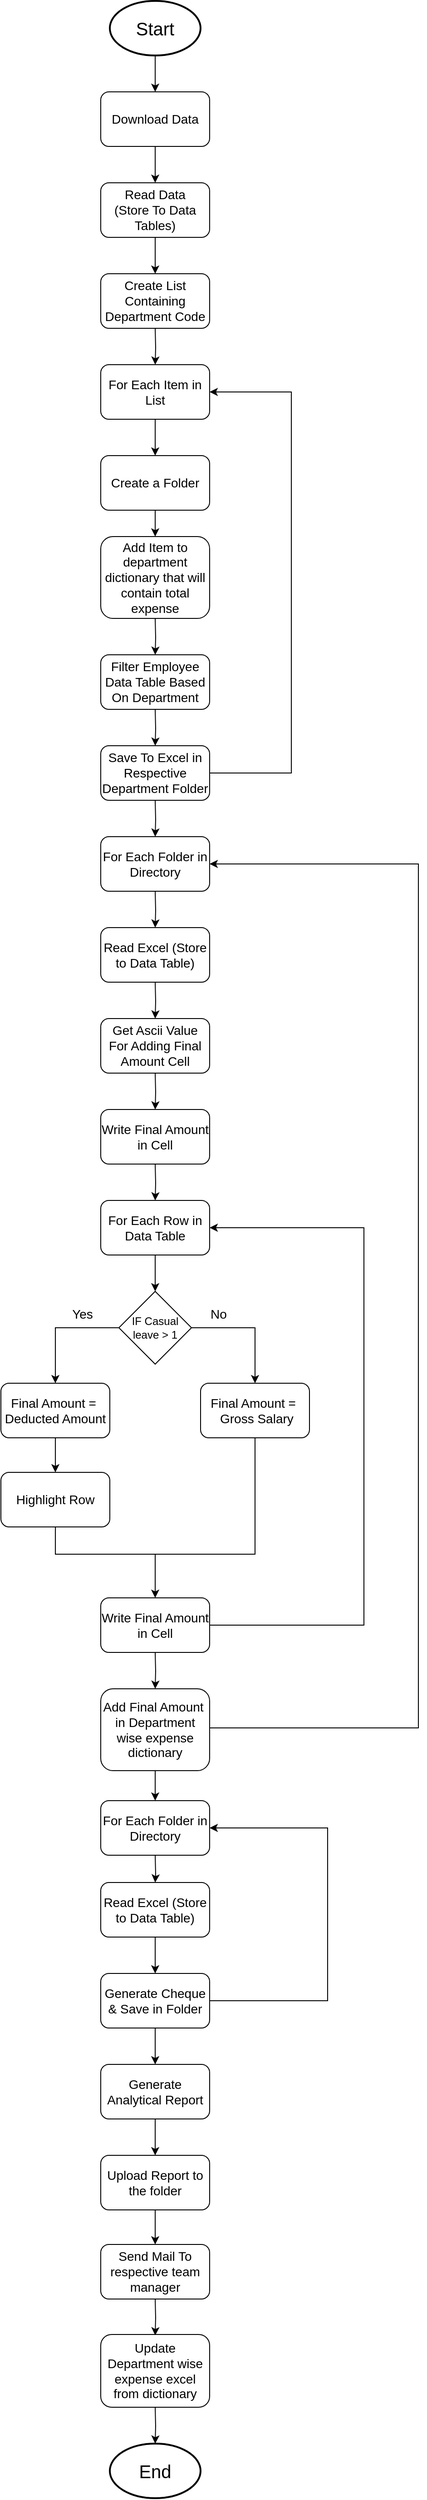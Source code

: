 <mxfile version="21.1.4" type="device">
  <diagram name="Page-1" id="PilkUqu7PoXiaFArsD04">
    <mxGraphModel dx="1434" dy="796" grid="1" gridSize="10" guides="1" tooltips="1" connect="1" arrows="1" fold="1" page="1" pageScale="1" pageWidth="2339" pageHeight="3300" math="0" shadow="0">
      <root>
        <mxCell id="0" />
        <mxCell id="1" parent="0" />
        <mxCell id="4whBrVCjAMSF89yT8K_F-1" style="edgeStyle=orthogonalEdgeStyle;rounded=0;orthogonalLoop=1;jettySize=auto;html=1;exitX=0.5;exitY=1;exitDx=0;exitDy=0;exitPerimeter=0;" parent="1" source="4whBrVCjAMSF89yT8K_F-2" target="4whBrVCjAMSF89yT8K_F-4" edge="1">
          <mxGeometry relative="1" as="geometry" />
        </mxCell>
        <mxCell id="4whBrVCjAMSF89yT8K_F-2" value="&lt;font style=&quot;font-size: 20px;&quot;&gt;Start&lt;/font&gt;" style="strokeWidth=2;html=1;shape=mxgraph.flowchart.start_1;whiteSpace=wrap;" parent="1" vertex="1">
          <mxGeometry x="480" y="241" width="100" height="60" as="geometry" />
        </mxCell>
        <mxCell id="4whBrVCjAMSF89yT8K_F-3" style="edgeStyle=orthogonalEdgeStyle;rounded=0;orthogonalLoop=1;jettySize=auto;html=1;exitX=0.5;exitY=1;exitDx=0;exitDy=0;" parent="1" source="4whBrVCjAMSF89yT8K_F-4" target="4whBrVCjAMSF89yT8K_F-5" edge="1">
          <mxGeometry relative="1" as="geometry" />
        </mxCell>
        <mxCell id="4whBrVCjAMSF89yT8K_F-4" value="&lt;font style=&quot;font-size: 14px;&quot;&gt;Download Data&lt;/font&gt;" style="rounded=1;whiteSpace=wrap;html=1;" parent="1" vertex="1">
          <mxGeometry x="470" y="341" width="120" height="60" as="geometry" />
        </mxCell>
        <mxCell id="4whBrVCjAMSF89yT8K_F-7" value="" style="edgeStyle=orthogonalEdgeStyle;rounded=0;orthogonalLoop=1;jettySize=auto;html=1;" parent="1" source="4whBrVCjAMSF89yT8K_F-5" target="4whBrVCjAMSF89yT8K_F-6" edge="1">
          <mxGeometry relative="1" as="geometry" />
        </mxCell>
        <mxCell id="4whBrVCjAMSF89yT8K_F-5" value="&lt;font style=&quot;font-size: 14px;&quot;&gt;Read Data&lt;br&gt;(Store To Data Tables)&lt;br&gt;&lt;/font&gt;" style="rounded=1;whiteSpace=wrap;html=1;" parent="1" vertex="1">
          <mxGeometry x="470" y="441" width="120" height="60" as="geometry" />
        </mxCell>
        <mxCell id="4whBrVCjAMSF89yT8K_F-6" value="&lt;font style=&quot;font-size: 14px;&quot;&gt;Create List Containing Department Code&lt;br&gt;&lt;/font&gt;" style="rounded=1;whiteSpace=wrap;html=1;" parent="1" vertex="1">
          <mxGeometry x="470" y="541" width="120" height="60" as="geometry" />
        </mxCell>
        <mxCell id="4whBrVCjAMSF89yT8K_F-8" value="" style="edgeStyle=orthogonalEdgeStyle;rounded=0;orthogonalLoop=1;jettySize=auto;html=1;" parent="1" target="4whBrVCjAMSF89yT8K_F-9" edge="1">
          <mxGeometry relative="1" as="geometry">
            <mxPoint x="530" y="601" as="sourcePoint" />
          </mxGeometry>
        </mxCell>
        <mxCell id="4whBrVCjAMSF89yT8K_F-70" value="" style="edgeStyle=orthogonalEdgeStyle;rounded=0;orthogonalLoop=1;jettySize=auto;html=1;" parent="1" source="4whBrVCjAMSF89yT8K_F-9" edge="1">
          <mxGeometry relative="1" as="geometry">
            <mxPoint x="530" y="741" as="targetPoint" />
          </mxGeometry>
        </mxCell>
        <mxCell id="4whBrVCjAMSF89yT8K_F-9" value="&lt;font style=&quot;font-size: 14px;&quot;&gt;For Each Item in List&lt;br&gt;&lt;/font&gt;" style="rounded=1;whiteSpace=wrap;html=1;" parent="1" vertex="1">
          <mxGeometry x="470" y="641" width="120" height="60" as="geometry" />
        </mxCell>
        <mxCell id="9AzUT6-FG65nfizJe7Vk-6" value="" style="edgeStyle=orthogonalEdgeStyle;rounded=0;orthogonalLoop=1;jettySize=auto;html=1;" parent="1" source="4whBrVCjAMSF89yT8K_F-11" target="9AzUT6-FG65nfizJe7Vk-5" edge="1">
          <mxGeometry relative="1" as="geometry" />
        </mxCell>
        <mxCell id="4whBrVCjAMSF89yT8K_F-11" value="&lt;font style=&quot;font-size: 14px;&quot;&gt;Create a Folder&lt;br&gt;&lt;/font&gt;" style="rounded=1;whiteSpace=wrap;html=1;" parent="1" vertex="1">
          <mxGeometry x="470" y="741" width="120" height="60" as="geometry" />
        </mxCell>
        <mxCell id="4whBrVCjAMSF89yT8K_F-12" value="" style="edgeStyle=orthogonalEdgeStyle;rounded=0;orthogonalLoop=1;jettySize=auto;html=1;" parent="1" target="4whBrVCjAMSF89yT8K_F-13" edge="1">
          <mxGeometry relative="1" as="geometry">
            <mxPoint x="530" y="920" as="sourcePoint" />
          </mxGeometry>
        </mxCell>
        <mxCell id="4whBrVCjAMSF89yT8K_F-13" value="&lt;font style=&quot;font-size: 14px;&quot;&gt;Filter Employee Data Table Based On Department&lt;br&gt;&lt;/font&gt;" style="rounded=1;whiteSpace=wrap;html=1;" parent="1" vertex="1">
          <mxGeometry x="470" y="960" width="120" height="60" as="geometry" />
        </mxCell>
        <mxCell id="4whBrVCjAMSF89yT8K_F-14" value="" style="edgeStyle=orthogonalEdgeStyle;rounded=0;orthogonalLoop=1;jettySize=auto;html=1;" parent="1" target="4whBrVCjAMSF89yT8K_F-15" edge="1">
          <mxGeometry relative="1" as="geometry">
            <mxPoint x="530" y="1020" as="sourcePoint" />
          </mxGeometry>
        </mxCell>
        <mxCell id="4whBrVCjAMSF89yT8K_F-15" value="&lt;font style=&quot;font-size: 14px;&quot;&gt;Save To Excel in Respective Department Folder&lt;br&gt;&lt;/font&gt;" style="rounded=1;whiteSpace=wrap;html=1;" parent="1" vertex="1">
          <mxGeometry x="470" y="1060" width="120" height="60" as="geometry" />
        </mxCell>
        <mxCell id="4whBrVCjAMSF89yT8K_F-16" value="" style="edgeStyle=orthogonalEdgeStyle;rounded=0;orthogonalLoop=1;jettySize=auto;html=1;" parent="1" target="4whBrVCjAMSF89yT8K_F-17" edge="1">
          <mxGeometry relative="1" as="geometry">
            <mxPoint x="530" y="1120" as="sourcePoint" />
          </mxGeometry>
        </mxCell>
        <mxCell id="4whBrVCjAMSF89yT8K_F-17" value="&lt;font style=&quot;font-size: 14px;&quot;&gt;For Each Folder in Directory&lt;br&gt;&lt;/font&gt;" style="rounded=1;whiteSpace=wrap;html=1;" parent="1" vertex="1">
          <mxGeometry x="470" y="1160" width="120" height="60" as="geometry" />
        </mxCell>
        <mxCell id="4whBrVCjAMSF89yT8K_F-20" value="" style="endArrow=classic;html=1;rounded=0;entryX=1;entryY=0.5;entryDx=0;entryDy=0;exitX=1;exitY=0.5;exitDx=0;exitDy=0;" parent="1" source="4whBrVCjAMSF89yT8K_F-15" target="4whBrVCjAMSF89yT8K_F-9" edge="1">
          <mxGeometry width="50" height="50" relative="1" as="geometry">
            <mxPoint x="560" y="710" as="sourcePoint" />
            <mxPoint x="610" y="660" as="targetPoint" />
            <Array as="points">
              <mxPoint x="680" y="1090" />
              <mxPoint x="680" y="671" />
            </Array>
          </mxGeometry>
        </mxCell>
        <mxCell id="4whBrVCjAMSF89yT8K_F-21" value="" style="edgeStyle=orthogonalEdgeStyle;rounded=0;orthogonalLoop=1;jettySize=auto;html=1;" parent="1" target="4whBrVCjAMSF89yT8K_F-22" edge="1">
          <mxGeometry relative="1" as="geometry">
            <mxPoint x="530" y="1220" as="sourcePoint" />
          </mxGeometry>
        </mxCell>
        <mxCell id="4whBrVCjAMSF89yT8K_F-22" value="&lt;font style=&quot;font-size: 14px;&quot;&gt;Read Excel (Store to Data Table)&lt;br&gt;&lt;/font&gt;" style="rounded=1;whiteSpace=wrap;html=1;" parent="1" vertex="1">
          <mxGeometry x="470" y="1260" width="120" height="60" as="geometry" />
        </mxCell>
        <mxCell id="4whBrVCjAMSF89yT8K_F-25" value="" style="edgeStyle=orthogonalEdgeStyle;rounded=0;orthogonalLoop=1;jettySize=auto;html=1;" parent="1" target="4whBrVCjAMSF89yT8K_F-26" edge="1">
          <mxGeometry relative="1" as="geometry">
            <mxPoint x="530" y="1320" as="sourcePoint" />
          </mxGeometry>
        </mxCell>
        <mxCell id="4whBrVCjAMSF89yT8K_F-26" value="&lt;font style=&quot;font-size: 14px;&quot;&gt;Get Ascii Value For Adding Final Amount Cell&lt;br&gt;&lt;/font&gt;" style="rounded=1;whiteSpace=wrap;html=1;" parent="1" vertex="1">
          <mxGeometry x="470" y="1360" width="120" height="60" as="geometry" />
        </mxCell>
        <mxCell id="4whBrVCjAMSF89yT8K_F-27" value="" style="edgeStyle=orthogonalEdgeStyle;rounded=0;orthogonalLoop=1;jettySize=auto;html=1;" parent="1" target="4whBrVCjAMSF89yT8K_F-28" edge="1">
          <mxGeometry relative="1" as="geometry">
            <mxPoint x="530" y="1420" as="sourcePoint" />
          </mxGeometry>
        </mxCell>
        <mxCell id="4whBrVCjAMSF89yT8K_F-28" value="&lt;font style=&quot;font-size: 14px;&quot;&gt;Write Final Amount in Cell&lt;br&gt;&lt;/font&gt;" style="rounded=1;whiteSpace=wrap;html=1;" parent="1" vertex="1">
          <mxGeometry x="470" y="1460" width="120" height="60" as="geometry" />
        </mxCell>
        <mxCell id="4whBrVCjAMSF89yT8K_F-29" value="" style="edgeStyle=orthogonalEdgeStyle;rounded=0;orthogonalLoop=1;jettySize=auto;html=1;" parent="1" target="4whBrVCjAMSF89yT8K_F-30" edge="1">
          <mxGeometry relative="1" as="geometry">
            <mxPoint x="530" y="1520" as="sourcePoint" />
          </mxGeometry>
        </mxCell>
        <mxCell id="4whBrVCjAMSF89yT8K_F-30" value="&lt;font style=&quot;font-size: 14px;&quot;&gt;For Each Row in Data Table&lt;br&gt;&lt;/font&gt;" style="rounded=1;whiteSpace=wrap;html=1;" parent="1" vertex="1">
          <mxGeometry x="470" y="1560" width="120" height="60" as="geometry" />
        </mxCell>
        <mxCell id="4whBrVCjAMSF89yT8K_F-35" style="edgeStyle=orthogonalEdgeStyle;rounded=0;orthogonalLoop=1;jettySize=auto;html=1;exitX=0.5;exitY=1;exitDx=0;exitDy=0;entryX=0.5;entryY=0;entryDx=0;entryDy=0;" parent="1" source="4whBrVCjAMSF89yT8K_F-30" target="4whBrVCjAMSF89yT8K_F-36" edge="1">
          <mxGeometry relative="1" as="geometry">
            <mxPoint x="560" y="1650" as="sourcePoint" />
          </mxGeometry>
        </mxCell>
        <mxCell id="4whBrVCjAMSF89yT8K_F-39" style="edgeStyle=orthogonalEdgeStyle;rounded=0;orthogonalLoop=1;jettySize=auto;html=1;exitX=0;exitY=0.5;exitDx=0;exitDy=0;" parent="1" source="4whBrVCjAMSF89yT8K_F-36" target="4whBrVCjAMSF89yT8K_F-37" edge="1">
          <mxGeometry relative="1" as="geometry" />
        </mxCell>
        <mxCell id="4whBrVCjAMSF89yT8K_F-41" style="edgeStyle=orthogonalEdgeStyle;rounded=0;orthogonalLoop=1;jettySize=auto;html=1;exitX=1;exitY=0.5;exitDx=0;exitDy=0;" parent="1" source="4whBrVCjAMSF89yT8K_F-36" target="4whBrVCjAMSF89yT8K_F-40" edge="1">
          <mxGeometry relative="1" as="geometry" />
        </mxCell>
        <mxCell id="4whBrVCjAMSF89yT8K_F-36" value="IF Casual leave &amp;gt; 1" style="rhombus;whiteSpace=wrap;html=1;" parent="1" vertex="1">
          <mxGeometry x="490" y="1660" width="80" height="80" as="geometry" />
        </mxCell>
        <mxCell id="7_qGmOZDSWI8cXpfQPq8-2" value="" style="edgeStyle=orthogonalEdgeStyle;rounded=0;orthogonalLoop=1;jettySize=auto;html=1;" parent="1" source="4whBrVCjAMSF89yT8K_F-37" target="7_qGmOZDSWI8cXpfQPq8-1" edge="1">
          <mxGeometry relative="1" as="geometry" />
        </mxCell>
        <mxCell id="4whBrVCjAMSF89yT8K_F-37" value="&lt;span style=&quot;font-size: 14px;&quot;&gt;Final Amount =&amp;nbsp; Deducted Amount&lt;/span&gt;" style="rounded=1;whiteSpace=wrap;html=1;" parent="1" vertex="1">
          <mxGeometry x="360" y="1761" width="120" height="60" as="geometry" />
        </mxCell>
        <mxCell id="4whBrVCjAMSF89yT8K_F-38" value="&lt;font style=&quot;font-size: 14px;&quot;&gt;Yes&lt;/font&gt;" style="text;html=1;strokeColor=none;fillColor=none;align=center;verticalAlign=middle;whiteSpace=wrap;rounded=0;" parent="1" vertex="1">
          <mxGeometry x="420" y="1670" width="60" height="30" as="geometry" />
        </mxCell>
        <mxCell id="4whBrVCjAMSF89yT8K_F-40" value="&lt;span style=&quot;font-size: 14px;&quot;&gt;Final Amount =&amp;nbsp; &amp;nbsp;Gross Salary&lt;/span&gt;" style="rounded=1;whiteSpace=wrap;html=1;" parent="1" vertex="1">
          <mxGeometry x="580" y="1761" width="120" height="60" as="geometry" />
        </mxCell>
        <mxCell id="4whBrVCjAMSF89yT8K_F-43" value="&lt;span style=&quot;font-size: 14px;&quot;&gt;No&lt;br&gt;&lt;/span&gt;" style="text;html=1;strokeColor=none;fillColor=none;align=center;verticalAlign=middle;whiteSpace=wrap;rounded=0;" parent="1" vertex="1">
          <mxGeometry x="570" y="1670" width="60" height="30" as="geometry" />
        </mxCell>
        <mxCell id="4whBrVCjAMSF89yT8K_F-47" value="&lt;font style=&quot;font-size: 14px;&quot;&gt;Write Final Amount in Cell&lt;br&gt;&lt;/font&gt;" style="rounded=1;whiteSpace=wrap;html=1;" parent="1" vertex="1">
          <mxGeometry x="470" y="1997" width="120" height="60" as="geometry" />
        </mxCell>
        <mxCell id="4whBrVCjAMSF89yT8K_F-52" value="" style="edgeStyle=orthogonalEdgeStyle;rounded=0;orthogonalLoop=1;jettySize=auto;html=1;" parent="1" edge="1">
          <mxGeometry relative="1" as="geometry">
            <mxPoint x="530" y="2057" as="sourcePoint" />
            <mxPoint x="530" y="2097" as="targetPoint" />
          </mxGeometry>
        </mxCell>
        <mxCell id="4whBrVCjAMSF89yT8K_F-55" value="" style="endArrow=classic;html=1;rounded=0;entryX=1;entryY=0.5;entryDx=0;entryDy=0;exitX=1;exitY=0.5;exitDx=0;exitDy=0;" parent="1" source="4whBrVCjAMSF89yT8K_F-47" target="4whBrVCjAMSF89yT8K_F-30" edge="1">
          <mxGeometry width="50" height="50" relative="1" as="geometry">
            <mxPoint x="560" y="2020" as="sourcePoint" />
            <mxPoint x="690" y="1690" as="targetPoint" />
            <Array as="points">
              <mxPoint x="760" y="2027" />
              <mxPoint x="760" y="1590" />
            </Array>
          </mxGeometry>
        </mxCell>
        <mxCell id="AVZP85bARWxFr5hi4TH0-2" value="" style="edgeStyle=orthogonalEdgeStyle;rounded=0;orthogonalLoop=1;jettySize=auto;html=1;" edge="1" parent="1" source="4whBrVCjAMSF89yT8K_F-56" target="AVZP85bARWxFr5hi4TH0-1">
          <mxGeometry relative="1" as="geometry" />
        </mxCell>
        <mxCell id="4whBrVCjAMSF89yT8K_F-56" value="&lt;font style=&quot;font-size: 14px;&quot;&gt;Add Final Amount&amp;nbsp; in Department wise expense dictionary&lt;br&gt;&lt;/font&gt;" style="rounded=1;whiteSpace=wrap;html=1;" parent="1" vertex="1">
          <mxGeometry x="470" y="2097" width="120" height="90" as="geometry" />
        </mxCell>
        <mxCell id="4whBrVCjAMSF89yT8K_F-58" value="" style="endArrow=classic;html=1;rounded=0;entryX=1;entryY=0.5;entryDx=0;entryDy=0;" parent="1" target="4whBrVCjAMSF89yT8K_F-17" edge="1">
          <mxGeometry width="50" height="50" relative="1" as="geometry">
            <mxPoint x="590" y="2140" as="sourcePoint" />
            <mxPoint x="590" y="1460" as="targetPoint" />
            <Array as="points">
              <mxPoint x="820" y="2140" />
              <mxPoint x="820" y="1190" />
            </Array>
          </mxGeometry>
        </mxCell>
        <mxCell id="4whBrVCjAMSF89yT8K_F-59" value="" style="edgeStyle=orthogonalEdgeStyle;rounded=0;orthogonalLoop=1;jettySize=auto;html=1;" parent="1" source="4whBrVCjAMSF89yT8K_F-60" edge="1">
          <mxGeometry relative="1" as="geometry">
            <mxPoint x="530" y="2610" as="targetPoint" />
          </mxGeometry>
        </mxCell>
        <mxCell id="4whBrVCjAMSF89yT8K_F-60" value="&lt;span style=&quot;font-size: 14px;&quot;&gt;Generate Analytical Report&lt;br&gt;&lt;/span&gt;" style="rounded=1;whiteSpace=wrap;html=1;" parent="1" vertex="1">
          <mxGeometry x="470" y="2510" width="120" height="60" as="geometry" />
        </mxCell>
        <mxCell id="4whBrVCjAMSF89yT8K_F-62" value="&lt;font style=&quot;font-size: 14px;&quot;&gt;Send Mail To respective team manager&lt;/font&gt;" style="rounded=1;whiteSpace=wrap;html=1;" parent="1" vertex="1">
          <mxGeometry x="470" y="2708" width="120" height="60" as="geometry" />
        </mxCell>
        <mxCell id="4whBrVCjAMSF89yT8K_F-63" value="&lt;font style=&quot;font-size: 20px;&quot;&gt;End&lt;/font&gt;" style="strokeWidth=2;html=1;shape=mxgraph.flowchart.start_1;whiteSpace=wrap;" parent="1" vertex="1">
          <mxGeometry x="480" y="2927" width="100" height="60" as="geometry" />
        </mxCell>
        <mxCell id="4whBrVCjAMSF89yT8K_F-65" value="" style="edgeStyle=orthogonalEdgeStyle;rounded=0;orthogonalLoop=1;jettySize=auto;html=1;" parent="1" edge="1">
          <mxGeometry relative="1" as="geometry">
            <mxPoint x="530" y="2768" as="sourcePoint" />
            <mxPoint x="530" y="2808" as="targetPoint" />
          </mxGeometry>
        </mxCell>
        <mxCell id="7_qGmOZDSWI8cXpfQPq8-1" value="&lt;span style=&quot;font-size: 14px;&quot;&gt;Highlight Row&lt;/span&gt;" style="rounded=1;whiteSpace=wrap;html=1;" parent="1" vertex="1">
          <mxGeometry x="360" y="1859" width="120" height="60" as="geometry" />
        </mxCell>
        <mxCell id="7_qGmOZDSWI8cXpfQPq8-3" value="" style="endArrow=none;html=1;rounded=0;exitX=0.5;exitY=1;exitDx=0;exitDy=0;entryX=0.5;entryY=1;entryDx=0;entryDy=0;" parent="1" source="7_qGmOZDSWI8cXpfQPq8-1" target="4whBrVCjAMSF89yT8K_F-40" edge="1">
          <mxGeometry width="50" height="50" relative="1" as="geometry">
            <mxPoint x="700" y="2029" as="sourcePoint" />
            <mxPoint x="750" y="1979" as="targetPoint" />
            <Array as="points">
              <mxPoint x="420" y="1949" />
              <mxPoint x="640" y="1949" />
            </Array>
          </mxGeometry>
        </mxCell>
        <mxCell id="7_qGmOZDSWI8cXpfQPq8-4" value="" style="endArrow=classic;html=1;rounded=0;entryX=0.5;entryY=0;entryDx=0;entryDy=0;" parent="1" target="4whBrVCjAMSF89yT8K_F-47" edge="1">
          <mxGeometry width="50" height="50" relative="1" as="geometry">
            <mxPoint x="530" y="1949" as="sourcePoint" />
            <mxPoint x="750" y="1979" as="targetPoint" />
          </mxGeometry>
        </mxCell>
        <mxCell id="CZse7GlVEbX77wuF0b9W-1" value="&lt;span style=&quot;font-size: 14px;&quot;&gt;Update Department wise expense excel from dictionary&lt;/span&gt;" style="rounded=1;whiteSpace=wrap;html=1;" parent="1" vertex="1">
          <mxGeometry x="470" y="2807" width="120" height="80" as="geometry" />
        </mxCell>
        <mxCell id="CZse7GlVEbX77wuF0b9W-2" value="" style="edgeStyle=orthogonalEdgeStyle;rounded=0;orthogonalLoop=1;jettySize=auto;html=1;" parent="1" edge="1">
          <mxGeometry relative="1" as="geometry">
            <mxPoint x="530" y="2887" as="sourcePoint" />
            <mxPoint x="530" y="2927" as="targetPoint" />
          </mxGeometry>
        </mxCell>
        <mxCell id="9AzUT6-FG65nfizJe7Vk-5" value="&lt;font style=&quot;font-size: 14px;&quot;&gt;Add Item to department dictionary that will contain total expense&lt;/font&gt;" style="whiteSpace=wrap;html=1;rounded=1;" parent="1" vertex="1">
          <mxGeometry x="470" y="830" width="120" height="90" as="geometry" />
        </mxCell>
        <mxCell id="AVZP85bARWxFr5hi4TH0-1" value="&lt;font style=&quot;font-size: 14px;&quot;&gt;For Each Folder in Directory&lt;/font&gt;" style="whiteSpace=wrap;html=1;rounded=1;" vertex="1" parent="1">
          <mxGeometry x="470" y="2220" width="120" height="60" as="geometry" />
        </mxCell>
        <mxCell id="AVZP85bARWxFr5hi4TH0-3" value="" style="edgeStyle=orthogonalEdgeStyle;rounded=0;orthogonalLoop=1;jettySize=auto;html=1;" edge="1" target="AVZP85bARWxFr5hi4TH0-4" parent="1">
          <mxGeometry relative="1" as="geometry">
            <mxPoint x="530" y="2280" as="sourcePoint" />
          </mxGeometry>
        </mxCell>
        <mxCell id="AVZP85bARWxFr5hi4TH0-6" value="" style="edgeStyle=orthogonalEdgeStyle;rounded=0;orthogonalLoop=1;jettySize=auto;html=1;" edge="1" parent="1" source="AVZP85bARWxFr5hi4TH0-4" target="AVZP85bARWxFr5hi4TH0-5">
          <mxGeometry relative="1" as="geometry" />
        </mxCell>
        <mxCell id="AVZP85bARWxFr5hi4TH0-4" value="&lt;font style=&quot;font-size: 14px;&quot;&gt;Read Excel (Store to Data Table)&lt;br&gt;&lt;/font&gt;" style="rounded=1;whiteSpace=wrap;html=1;" vertex="1" parent="1">
          <mxGeometry x="470" y="2310" width="120" height="60" as="geometry" />
        </mxCell>
        <mxCell id="AVZP85bARWxFr5hi4TH0-8" value="" style="edgeStyle=orthogonalEdgeStyle;rounded=0;orthogonalLoop=1;jettySize=auto;html=1;" edge="1" parent="1" source="AVZP85bARWxFr5hi4TH0-5" target="4whBrVCjAMSF89yT8K_F-60">
          <mxGeometry relative="1" as="geometry" />
        </mxCell>
        <mxCell id="AVZP85bARWxFr5hi4TH0-5" value="&lt;span style=&quot;font-size: 14px;&quot;&gt;Generate Cheque &amp;amp; Save in Folder&lt;/span&gt;" style="rounded=1;whiteSpace=wrap;html=1;" vertex="1" parent="1">
          <mxGeometry x="470" y="2410" width="120" height="60" as="geometry" />
        </mxCell>
        <mxCell id="AVZP85bARWxFr5hi4TH0-7" value="" style="endArrow=classic;html=1;rounded=0;entryX=1;entryY=0.5;entryDx=0;entryDy=0;exitX=1;exitY=0.5;exitDx=0;exitDy=0;" edge="1" parent="1" source="AVZP85bARWxFr5hi4TH0-5" target="AVZP85bARWxFr5hi4TH0-1">
          <mxGeometry width="50" height="50" relative="1" as="geometry">
            <mxPoint x="640" y="2480" as="sourcePoint" />
            <mxPoint x="690" y="2430" as="targetPoint" />
            <Array as="points">
              <mxPoint x="720" y="2440" />
              <mxPoint x="720" y="2250" />
            </Array>
          </mxGeometry>
        </mxCell>
        <mxCell id="AVZP85bARWxFr5hi4TH0-10" value="" style="edgeStyle=orthogonalEdgeStyle;rounded=0;orthogonalLoop=1;jettySize=auto;html=1;" edge="1" parent="1" source="AVZP85bARWxFr5hi4TH0-9" target="4whBrVCjAMSF89yT8K_F-62">
          <mxGeometry relative="1" as="geometry" />
        </mxCell>
        <mxCell id="AVZP85bARWxFr5hi4TH0-9" value="&lt;span style=&quot;font-size: 14px;&quot;&gt;Upload Report to the folder&lt;/span&gt;" style="rounded=1;whiteSpace=wrap;html=1;" vertex="1" parent="1">
          <mxGeometry x="470" y="2610" width="120" height="60" as="geometry" />
        </mxCell>
      </root>
    </mxGraphModel>
  </diagram>
</mxfile>
